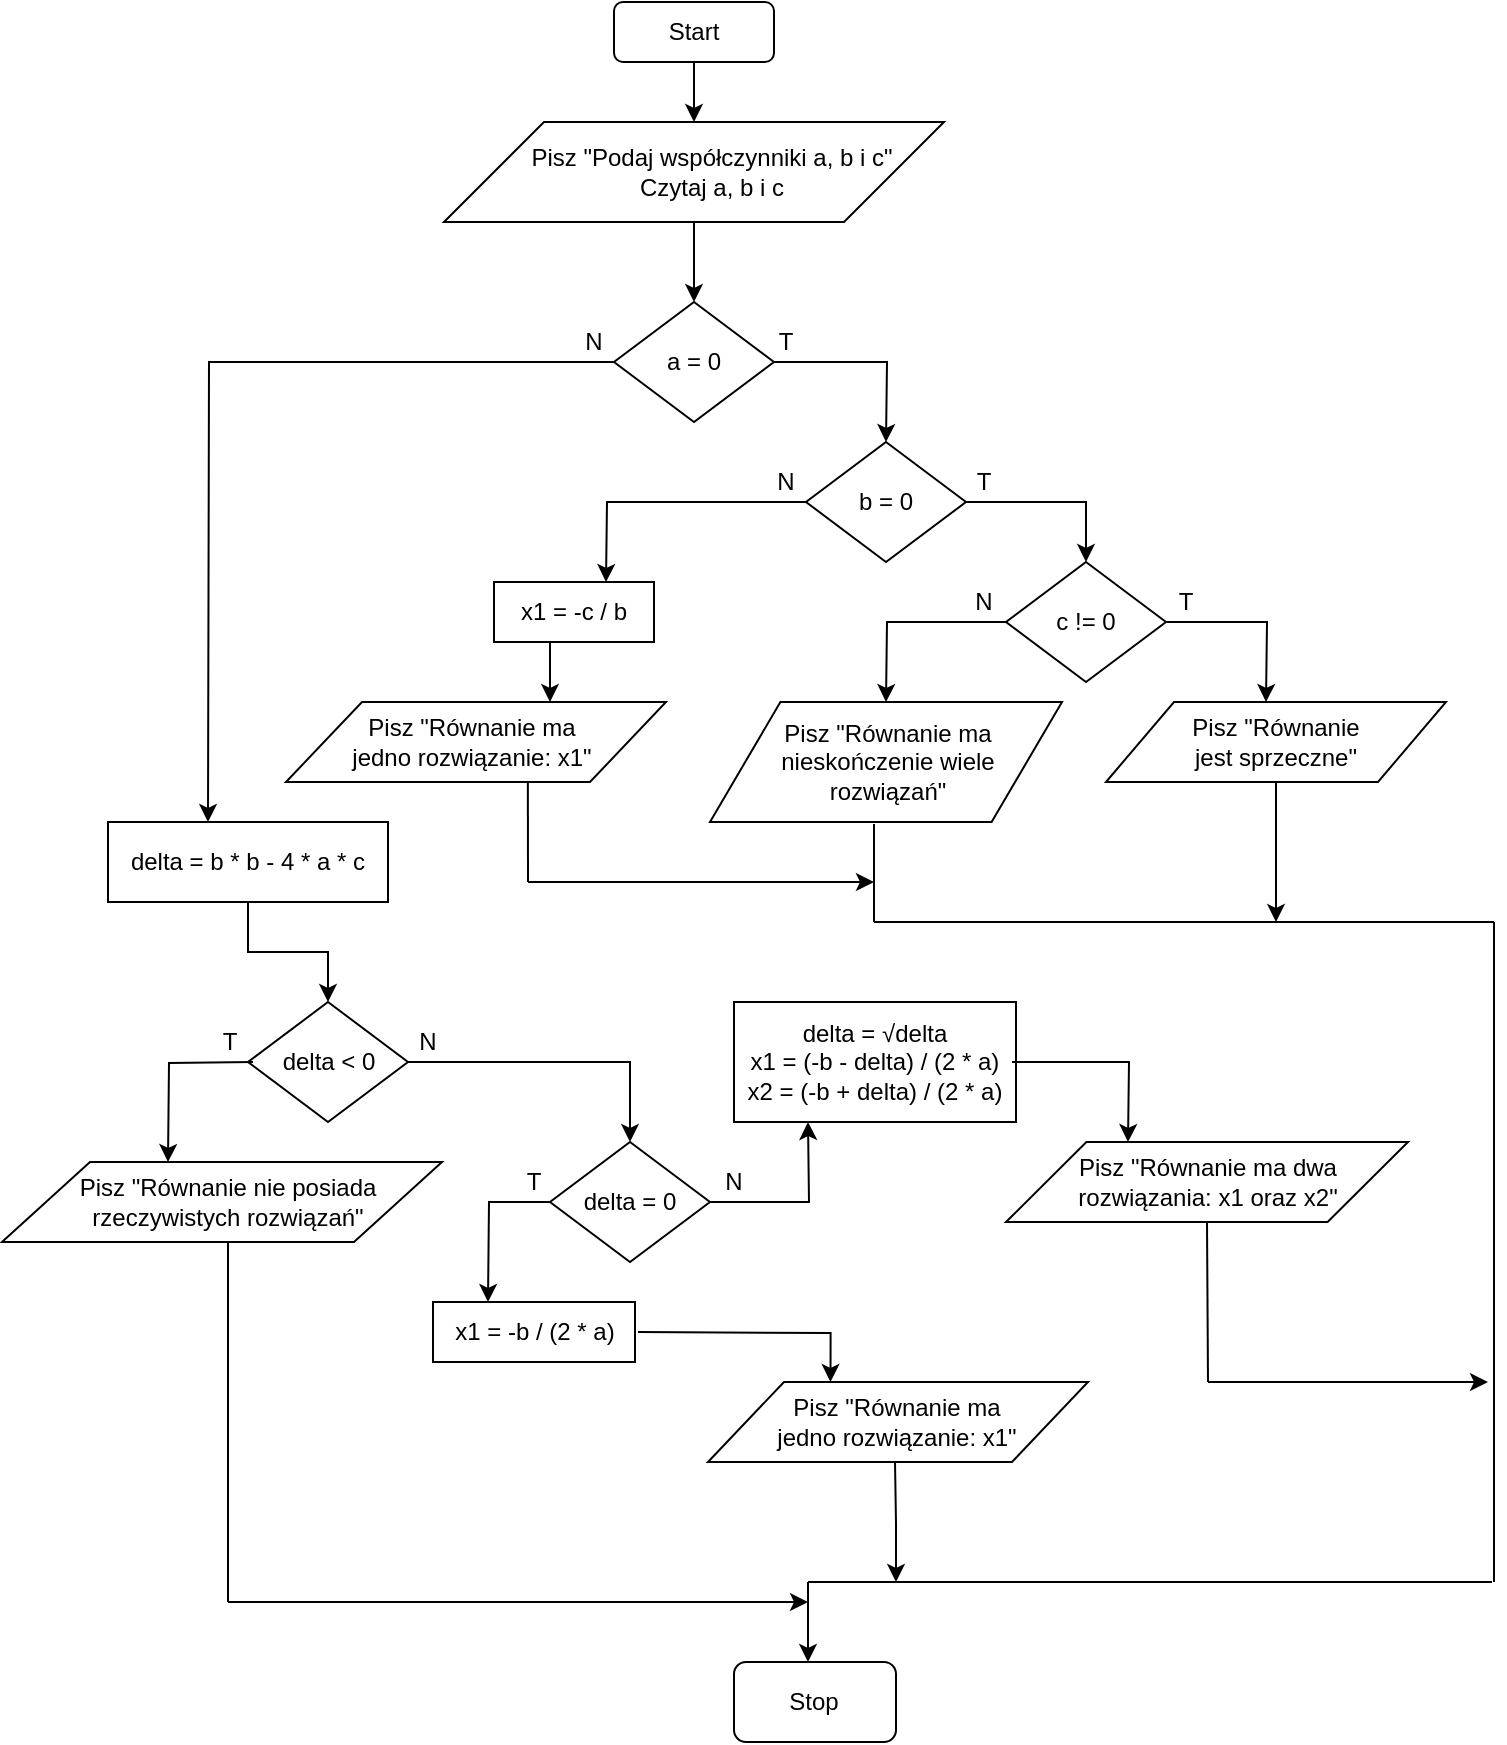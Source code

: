 <mxfile version="12.7.9" type="device"><diagram id="uQDIpZnjQdluaYG1mCLY" name="Page-1"><mxGraphModel dx="840" dy="738" grid="1" gridSize="10" guides="1" tooltips="1" connect="1" arrows="1" fold="1" page="1" pageScale="1" pageWidth="827" pageHeight="1169" math="0" shadow="0"><root><mxCell id="0"/><mxCell id="1" parent="0"/><mxCell id="RWzA4BfyMszEk0CD-ZOg-1" value="" style="rounded=1;whiteSpace=wrap;html=1;" vertex="1" parent="1"><mxGeometry x="323" y="20" width="80" height="30" as="geometry"/></mxCell><mxCell id="RWzA4BfyMszEk0CD-ZOg-4" value="" style="edgeStyle=orthogonalEdgeStyle;rounded=0;orthogonalLoop=1;jettySize=auto;html=1;" edge="1" parent="1"><mxGeometry relative="1" as="geometry"><mxPoint x="363" y="80" as="targetPoint"/><mxPoint x="363" y="50" as="sourcePoint"/></mxGeometry></mxCell><mxCell id="RWzA4BfyMszEk0CD-ZOg-2" value="Start" style="text;html=1;strokeColor=none;fillColor=none;align=center;verticalAlign=middle;whiteSpace=wrap;rounded=0;" vertex="1" parent="1"><mxGeometry x="343" y="25" width="40" height="20" as="geometry"/></mxCell><mxCell id="RWzA4BfyMszEk0CD-ZOg-5" value="" style="shape=parallelogram;perimeter=parallelogramPerimeter;whiteSpace=wrap;html=1;" vertex="1" parent="1"><mxGeometry x="238" y="80" width="250" height="50" as="geometry"/></mxCell><mxCell id="RWzA4BfyMszEk0CD-ZOg-6" value="Pisz &quot;Podaj współczynniki a, b i c&quot;&lt;br&gt;Czytaj a, b i c" style="text;html=1;strokeColor=none;fillColor=none;align=center;verticalAlign=middle;whiteSpace=wrap;rounded=0;" vertex="1" parent="1"><mxGeometry x="277" y="85" width="190" height="40" as="geometry"/></mxCell><mxCell id="RWzA4BfyMszEk0CD-ZOg-12" value="" style="edgeStyle=orthogonalEdgeStyle;rounded=0;orthogonalLoop=1;jettySize=auto;html=1;" edge="1" parent="1" source="RWzA4BfyMszEk0CD-ZOg-7"><mxGeometry relative="1" as="geometry"><mxPoint x="459" y="240" as="targetPoint"/></mxGeometry></mxCell><mxCell id="RWzA4BfyMszEk0CD-ZOg-35" value="" style="edgeStyle=orthogonalEdgeStyle;rounded=0;orthogonalLoop=1;jettySize=auto;html=1;" edge="1" parent="1" source="RWzA4BfyMszEk0CD-ZOg-7"><mxGeometry relative="1" as="geometry"><mxPoint x="120" y="430" as="targetPoint"/></mxGeometry></mxCell><mxCell id="RWzA4BfyMszEk0CD-ZOg-7" value="" style="rhombus;whiteSpace=wrap;html=1;" vertex="1" parent="1"><mxGeometry x="323" y="170" width="80" height="60" as="geometry"/></mxCell><mxCell id="RWzA4BfyMszEk0CD-ZOg-8" value="" style="endArrow=classic;html=1;exitX=0.5;exitY=1;exitDx=0;exitDy=0;entryX=0.5;entryY=0;entryDx=0;entryDy=0;" edge="1" parent="1" source="RWzA4BfyMszEk0CD-ZOg-5" target="RWzA4BfyMszEk0CD-ZOg-7"><mxGeometry width="50" height="50" relative="1" as="geometry"><mxPoint x="329" y="370" as="sourcePoint"/><mxPoint x="379" y="320" as="targetPoint"/></mxGeometry></mxCell><mxCell id="RWzA4BfyMszEk0CD-ZOg-9" value="a = 0" style="text;html=1;strokeColor=none;fillColor=none;align=center;verticalAlign=middle;whiteSpace=wrap;rounded=0;" vertex="1" parent="1"><mxGeometry x="343" y="190" width="40" height="20" as="geometry"/></mxCell><mxCell id="RWzA4BfyMszEk0CD-ZOg-19" value="" style="edgeStyle=orthogonalEdgeStyle;rounded=0;orthogonalLoop=1;jettySize=auto;html=1;entryX=0.5;entryY=0;entryDx=0;entryDy=0;" edge="1" parent="1" source="RWzA4BfyMszEk0CD-ZOg-10" target="RWzA4BfyMszEk0CD-ZOg-15"><mxGeometry relative="1" as="geometry"><mxPoint x="579" y="270" as="targetPoint"/></mxGeometry></mxCell><mxCell id="RWzA4BfyMszEk0CD-ZOg-29" value="" style="edgeStyle=orthogonalEdgeStyle;rounded=0;orthogonalLoop=1;jettySize=auto;html=1;" edge="1" parent="1" source="RWzA4BfyMszEk0CD-ZOg-10"><mxGeometry relative="1" as="geometry"><mxPoint x="319" y="310" as="targetPoint"/></mxGeometry></mxCell><mxCell id="RWzA4BfyMszEk0CD-ZOg-10" value="" style="rhombus;whiteSpace=wrap;html=1;" vertex="1" parent="1"><mxGeometry x="419" y="240" width="80" height="60" as="geometry"/></mxCell><mxCell id="RWzA4BfyMszEk0CD-ZOg-11" value="b = 0" style="text;html=1;strokeColor=none;fillColor=none;align=center;verticalAlign=middle;whiteSpace=wrap;rounded=0;" vertex="1" parent="1"><mxGeometry x="439" y="260" width="40" height="20" as="geometry"/></mxCell><mxCell id="RWzA4BfyMszEk0CD-ZOg-20" value="" style="edgeStyle=orthogonalEdgeStyle;rounded=0;orthogonalLoop=1;jettySize=auto;html=1;" edge="1" parent="1" source="RWzA4BfyMszEk0CD-ZOg-15"><mxGeometry relative="1" as="geometry"><mxPoint x="649" y="370" as="targetPoint"/></mxGeometry></mxCell><mxCell id="RWzA4BfyMszEk0CD-ZOg-26" value="" style="edgeStyle=orthogonalEdgeStyle;rounded=0;orthogonalLoop=1;jettySize=auto;html=1;" edge="1" parent="1" source="RWzA4BfyMszEk0CD-ZOg-15"><mxGeometry relative="1" as="geometry"><mxPoint x="459" y="370" as="targetPoint"/></mxGeometry></mxCell><mxCell id="RWzA4BfyMszEk0CD-ZOg-15" value="" style="rhombus;whiteSpace=wrap;html=1;" vertex="1" parent="1"><mxGeometry x="519" y="300" width="80" height="60" as="geometry"/></mxCell><mxCell id="RWzA4BfyMszEk0CD-ZOg-16" value="T" style="text;html=1;strokeColor=none;fillColor=none;align=center;verticalAlign=middle;whiteSpace=wrap;rounded=0;" vertex="1" parent="1"><mxGeometry x="389" y="180" width="40" height="20" as="geometry"/></mxCell><mxCell id="RWzA4BfyMszEk0CD-ZOg-17" value="c != 0" style="text;html=1;strokeColor=none;fillColor=none;align=center;verticalAlign=middle;whiteSpace=wrap;rounded=0;" vertex="1" parent="1"><mxGeometry x="539" y="320" width="40" height="20" as="geometry"/></mxCell><mxCell id="RWzA4BfyMszEk0CD-ZOg-18" value="T" style="text;html=1;strokeColor=none;fillColor=none;align=center;verticalAlign=middle;whiteSpace=wrap;rounded=0;" vertex="1" parent="1"><mxGeometry x="488" y="250" width="40" height="20" as="geometry"/></mxCell><mxCell id="RWzA4BfyMszEk0CD-ZOg-21" value="" style="shape=parallelogram;perimeter=parallelogramPerimeter;whiteSpace=wrap;html=1;" vertex="1" parent="1"><mxGeometry x="569" y="370" width="170" height="40" as="geometry"/></mxCell><mxCell id="RWzA4BfyMszEk0CD-ZOg-22" value="Pisz &quot;Równanie jest sprzeczne&quot;" style="text;html=1;strokeColor=none;fillColor=none;align=center;verticalAlign=middle;whiteSpace=wrap;rounded=0;" vertex="1" parent="1"><mxGeometry x="604" y="375" width="100" height="30" as="geometry"/></mxCell><mxCell id="RWzA4BfyMszEk0CD-ZOg-23" value="T" style="text;html=1;strokeColor=none;fillColor=none;align=center;verticalAlign=middle;whiteSpace=wrap;rounded=0;" vertex="1" parent="1"><mxGeometry x="589" y="310" width="40" height="20" as="geometry"/></mxCell><mxCell id="RWzA4BfyMszEk0CD-ZOg-27" value="" style="shape=parallelogram;perimeter=parallelogramPerimeter;whiteSpace=wrap;html=1;" vertex="1" parent="1"><mxGeometry x="371" y="370" width="176" height="60" as="geometry"/></mxCell><mxCell id="RWzA4BfyMszEk0CD-ZOg-28" value="Pisz &quot;Równanie ma nieskończenie wiele rozwiązań&quot;" style="text;html=1;strokeColor=none;fillColor=none;align=center;verticalAlign=middle;whiteSpace=wrap;rounded=0;" vertex="1" parent="1"><mxGeometry x="389" y="375" width="142" height="50" as="geometry"/></mxCell><mxCell id="RWzA4BfyMszEk0CD-ZOg-30" value="" style="shape=parallelogram;perimeter=parallelogramPerimeter;whiteSpace=wrap;html=1;" vertex="1" parent="1"><mxGeometry x="159" y="370" width="190" height="40" as="geometry"/></mxCell><mxCell id="RWzA4BfyMszEk0CD-ZOg-31" value="Pisz &quot;Równanie ma jedno rozwiązanie: x1&quot;" style="text;html=1;strokeColor=none;fillColor=none;align=center;verticalAlign=middle;whiteSpace=wrap;rounded=0;" vertex="1" parent="1"><mxGeometry x="187" y="375" width="130" height="30" as="geometry"/></mxCell><mxCell id="RWzA4BfyMszEk0CD-ZOg-32" value="" style="rounded=0;whiteSpace=wrap;html=1;" vertex="1" parent="1"><mxGeometry x="263" y="310" width="80" height="30" as="geometry"/></mxCell><mxCell id="RWzA4BfyMszEk0CD-ZOg-33" value="x1 = -c / b" style="text;html=1;strokeColor=none;fillColor=none;align=center;verticalAlign=middle;whiteSpace=wrap;rounded=0;" vertex="1" parent="1"><mxGeometry x="273" y="315" width="60" height="20" as="geometry"/></mxCell><mxCell id="RWzA4BfyMszEk0CD-ZOg-34" value="" style="endArrow=classic;html=1;exitX=0.35;exitY=1.067;exitDx=0;exitDy=0;exitPerimeter=0;" edge="1" parent="1"><mxGeometry width="50" height="50" relative="1" as="geometry"><mxPoint x="291" y="340.01" as="sourcePoint"/><mxPoint x="291" y="370" as="targetPoint"/></mxGeometry></mxCell><mxCell id="RWzA4BfyMszEk0CD-ZOg-36" value="N" style="text;html=1;strokeColor=none;fillColor=none;align=center;verticalAlign=middle;whiteSpace=wrap;rounded=0;" vertex="1" parent="1"><mxGeometry x="389" y="250" width="40" height="20" as="geometry"/></mxCell><mxCell id="RWzA4BfyMszEk0CD-ZOg-38" value="N" style="text;html=1;strokeColor=none;fillColor=none;align=center;verticalAlign=middle;whiteSpace=wrap;rounded=0;" vertex="1" parent="1"><mxGeometry x="488" y="310" width="40" height="20" as="geometry"/></mxCell><mxCell id="RWzA4BfyMszEk0CD-ZOg-40" value="N" style="text;html=1;strokeColor=none;fillColor=none;align=center;verticalAlign=middle;whiteSpace=wrap;rounded=0;" vertex="1" parent="1"><mxGeometry x="293" y="180" width="40" height="20" as="geometry"/></mxCell><mxCell id="RWzA4BfyMszEk0CD-ZOg-47" value="" style="edgeStyle=orthogonalEdgeStyle;rounded=0;orthogonalLoop=1;jettySize=auto;html=1;" edge="1" parent="1" source="RWzA4BfyMszEk0CD-ZOg-42" target="RWzA4BfyMszEk0CD-ZOg-44"><mxGeometry relative="1" as="geometry"/></mxCell><mxCell id="RWzA4BfyMszEk0CD-ZOg-42" value="" style="rounded=0;whiteSpace=wrap;html=1;" vertex="1" parent="1"><mxGeometry x="70" y="430" width="140" height="40" as="geometry"/></mxCell><mxCell id="RWzA4BfyMszEk0CD-ZOg-43" value="delta = b * b - 4 * a * c" style="text;html=1;strokeColor=none;fillColor=none;align=center;verticalAlign=middle;whiteSpace=wrap;rounded=0;" vertex="1" parent="1"><mxGeometry x="80" y="440" width="120" height="20" as="geometry"/></mxCell><mxCell id="RWzA4BfyMszEk0CD-ZOg-51" value="" style="edgeStyle=orthogonalEdgeStyle;rounded=0;orthogonalLoop=1;jettySize=auto;html=1;" edge="1" parent="1" source="RWzA4BfyMszEk0CD-ZOg-44" target="RWzA4BfyMszEk0CD-ZOg-52"><mxGeometry relative="1" as="geometry"><mxPoint x="330" y="590" as="targetPoint"/></mxGeometry></mxCell><mxCell id="RWzA4BfyMszEk0CD-ZOg-44" value="" style="rhombus;whiteSpace=wrap;html=1;" vertex="1" parent="1"><mxGeometry x="140" y="520" width="80" height="60" as="geometry"/></mxCell><mxCell id="RWzA4BfyMszEk0CD-ZOg-48" value="" style="edgeStyle=orthogonalEdgeStyle;rounded=0;orthogonalLoop=1;jettySize=auto;html=1;" edge="1" parent="1"><mxGeometry relative="1" as="geometry"><mxPoint x="100" y="600" as="targetPoint"/><mxPoint x="142.5" y="550" as="sourcePoint"/></mxGeometry></mxCell><mxCell id="RWzA4BfyMszEk0CD-ZOg-45" value="delta &amp;lt; 0" style="text;html=1;strokeColor=none;fillColor=none;align=center;verticalAlign=middle;whiteSpace=wrap;rounded=0;" vertex="1" parent="1"><mxGeometry x="150.5" y="540" width="59" height="20" as="geometry"/></mxCell><mxCell id="RWzA4BfyMszEk0CD-ZOg-49" value="" style="shape=parallelogram;perimeter=parallelogramPerimeter;whiteSpace=wrap;html=1;" vertex="1" parent="1"><mxGeometry x="17" y="600" width="220" height="40" as="geometry"/></mxCell><mxCell id="RWzA4BfyMszEk0CD-ZOg-50" value="Pisz &quot;Równanie nie posiada rzeczywistych rozwiązań&quot;" style="text;html=1;strokeColor=none;fillColor=none;align=center;verticalAlign=middle;whiteSpace=wrap;rounded=0;" vertex="1" parent="1"><mxGeometry x="50" y="600" width="160" height="40" as="geometry"/></mxCell><mxCell id="RWzA4BfyMszEk0CD-ZOg-56" value="" style="edgeStyle=orthogonalEdgeStyle;rounded=0;orthogonalLoop=1;jettySize=auto;html=1;" edge="1" parent="1" source="RWzA4BfyMszEk0CD-ZOg-52"><mxGeometry relative="1" as="geometry"><mxPoint x="260" y="670" as="targetPoint"/></mxGeometry></mxCell><mxCell id="RWzA4BfyMszEk0CD-ZOg-58" value="" style="edgeStyle=orthogonalEdgeStyle;rounded=0;orthogonalLoop=1;jettySize=auto;html=1;" edge="1" parent="1" source="RWzA4BfyMszEk0CD-ZOg-52"><mxGeometry relative="1" as="geometry"><mxPoint x="420" y="580" as="targetPoint"/></mxGeometry></mxCell><mxCell id="RWzA4BfyMszEk0CD-ZOg-52" value="" style="rhombus;whiteSpace=wrap;html=1;" vertex="1" parent="1"><mxGeometry x="291" y="590" width="80" height="60" as="geometry"/></mxCell><mxCell id="RWzA4BfyMszEk0CD-ZOg-53" value="delta = 0" style="text;html=1;strokeColor=none;fillColor=none;align=center;verticalAlign=middle;whiteSpace=wrap;rounded=0;" vertex="1" parent="1"><mxGeometry x="306" y="610" width="50" height="20" as="geometry"/></mxCell><mxCell id="RWzA4BfyMszEk0CD-ZOg-54" value="T" style="text;html=1;strokeColor=none;fillColor=none;align=center;verticalAlign=middle;whiteSpace=wrap;rounded=0;" vertex="1" parent="1"><mxGeometry x="110.5" y="530" width="40" height="20" as="geometry"/></mxCell><mxCell id="RWzA4BfyMszEk0CD-ZOg-55" value="N" style="text;html=1;strokeColor=none;fillColor=none;align=center;verticalAlign=middle;whiteSpace=wrap;rounded=0;" vertex="1" parent="1"><mxGeometry x="209.5" y="530" width="40" height="20" as="geometry"/></mxCell><mxCell id="RWzA4BfyMszEk0CD-ZOg-57" value="T" style="text;html=1;strokeColor=none;fillColor=none;align=center;verticalAlign=middle;whiteSpace=wrap;rounded=0;" vertex="1" parent="1"><mxGeometry x="263" y="600" width="40" height="20" as="geometry"/></mxCell><mxCell id="RWzA4BfyMszEk0CD-ZOg-59" value="" style="shape=parallelogram;perimeter=parallelogramPerimeter;whiteSpace=wrap;html=1;" vertex="1" parent="1"><mxGeometry x="519" y="590" width="201" height="40" as="geometry"/></mxCell><mxCell id="RWzA4BfyMszEk0CD-ZOg-60" value="Pisz &quot;Równanie ma dwa rozwiązania: x1 oraz x2&quot;" style="text;html=1;strokeColor=none;fillColor=none;align=center;verticalAlign=middle;whiteSpace=wrap;rounded=0;" vertex="1" parent="1"><mxGeometry x="549.5" y="590" width="140" height="40" as="geometry"/></mxCell><mxCell id="RWzA4BfyMszEk0CD-ZOg-61" value="" style="rounded=0;whiteSpace=wrap;html=1;" vertex="1" parent="1"><mxGeometry x="383" y="520" width="141" height="60" as="geometry"/></mxCell><mxCell id="RWzA4BfyMszEk0CD-ZOg-72" value="" style="edgeStyle=orthogonalEdgeStyle;rounded=0;orthogonalLoop=1;jettySize=auto;html=1;" edge="1" parent="1" source="RWzA4BfyMszEk0CD-ZOg-62"><mxGeometry relative="1" as="geometry"><mxPoint x="580" y="590" as="targetPoint"/></mxGeometry></mxCell><mxCell id="RWzA4BfyMszEk0CD-ZOg-62" value="delta =&amp;nbsp;√delta&lt;br&gt;x1 = (-b - delta) / (2 * a)&lt;br&gt;x2 = (-b + delta) / (2 * a)" style="text;html=1;strokeColor=none;fillColor=none;align=center;verticalAlign=middle;whiteSpace=wrap;rounded=0;" vertex="1" parent="1"><mxGeometry x="385" y="525" width="137" height="50" as="geometry"/></mxCell><mxCell id="RWzA4BfyMszEk0CD-ZOg-64" value="" style="rounded=0;whiteSpace=wrap;html=1;" vertex="1" parent="1"><mxGeometry x="232.5" y="670" width="101" height="30" as="geometry"/></mxCell><mxCell id="RWzA4BfyMszEk0CD-ZOg-76" value="" style="edgeStyle=orthogonalEdgeStyle;rounded=0;orthogonalLoop=1;jettySize=auto;html=1;entryX=0.25;entryY=0;entryDx=0;entryDy=0;" edge="1" parent="1" target="RWzA4BfyMszEk0CD-ZOg-75"><mxGeometry relative="1" as="geometry"><mxPoint x="468.5" y="690" as="targetPoint"/><mxPoint x="335" y="685" as="sourcePoint"/></mxGeometry></mxCell><mxCell id="RWzA4BfyMszEk0CD-ZOg-67" value="x1 = -b / (2 * a)" style="text;html=1;strokeColor=none;fillColor=none;align=center;verticalAlign=middle;whiteSpace=wrap;rounded=0;" vertex="1" parent="1"><mxGeometry x="239.5" y="675" width="87" height="20" as="geometry"/></mxCell><mxCell id="RWzA4BfyMszEk0CD-ZOg-74" value="" style="shape=parallelogram;perimeter=parallelogramPerimeter;whiteSpace=wrap;html=1;" vertex="1" parent="1"><mxGeometry x="370" y="710" width="190" height="40" as="geometry"/></mxCell><mxCell id="RWzA4BfyMszEk0CD-ZOg-97" value="" style="edgeStyle=orthogonalEdgeStyle;rounded=0;orthogonalLoop=1;jettySize=auto;html=1;" edge="1" parent="1"><mxGeometry relative="1" as="geometry"><mxPoint x="464" y="810" as="targetPoint"/><mxPoint x="463.5" y="750" as="sourcePoint"/></mxGeometry></mxCell><mxCell id="RWzA4BfyMszEk0CD-ZOg-75" value="Pisz &quot;Równanie ma jedno rozwiązanie: x1&quot;" style="text;html=1;strokeColor=none;fillColor=none;align=center;verticalAlign=middle;whiteSpace=wrap;rounded=0;" vertex="1" parent="1"><mxGeometry x="398" y="710" width="133" height="40" as="geometry"/></mxCell><mxCell id="RWzA4BfyMszEk0CD-ZOg-80" value="" style="endArrow=none;html=1;entryX=0.466;entryY=1.083;entryDx=0;entryDy=0;entryPerimeter=0;" edge="1" parent="1"><mxGeometry width="50" height="50" relative="1" as="geometry"><mxPoint x="453" y="480" as="sourcePoint"/><mxPoint x="453.016" y="430.98" as="targetPoint"/></mxGeometry></mxCell><mxCell id="RWzA4BfyMszEk0CD-ZOg-83" value="" style="endArrow=classic;html=1;exitX=0.5;exitY=1;exitDx=0;exitDy=0;" edge="1" parent="1" source="RWzA4BfyMszEk0CD-ZOg-21"><mxGeometry width="50" height="50" relative="1" as="geometry"><mxPoint x="380" y="570" as="sourcePoint"/><mxPoint x="654" y="480" as="targetPoint"/></mxGeometry></mxCell><mxCell id="RWzA4BfyMszEk0CD-ZOg-85" value="" style="endArrow=none;html=1;entryX=0.647;entryY=1;entryDx=0;entryDy=0;entryPerimeter=0;" edge="1" parent="1"><mxGeometry width="50" height="50" relative="1" as="geometry"><mxPoint x="280" y="460" as="sourcePoint"/><mxPoint x="279.93" y="410" as="targetPoint"/></mxGeometry></mxCell><mxCell id="RWzA4BfyMszEk0CD-ZOg-86" value="" style="endArrow=classic;html=1;" edge="1" parent="1"><mxGeometry width="50" height="50" relative="1" as="geometry"><mxPoint x="280" y="460" as="sourcePoint"/><mxPoint x="453" y="460" as="targetPoint"/></mxGeometry></mxCell><mxCell id="RWzA4BfyMszEk0CD-ZOg-87" value="" style="endArrow=none;html=1;" edge="1" parent="1"><mxGeometry width="50" height="50" relative="1" as="geometry"><mxPoint x="453" y="480" as="sourcePoint"/><mxPoint x="763" y="480" as="targetPoint"/></mxGeometry></mxCell><mxCell id="RWzA4BfyMszEk0CD-ZOg-88" value="" style="endArrow=none;html=1;" edge="1" parent="1"><mxGeometry width="50" height="50" relative="1" as="geometry"><mxPoint x="763" y="810" as="sourcePoint"/><mxPoint x="763" y="480" as="targetPoint"/></mxGeometry></mxCell><mxCell id="RWzA4BfyMszEk0CD-ZOg-89" value="N" style="text;html=1;strokeColor=none;fillColor=none;align=center;verticalAlign=middle;whiteSpace=wrap;rounded=0;" vertex="1" parent="1"><mxGeometry x="363" y="600" width="40" height="20" as="geometry"/></mxCell><mxCell id="RWzA4BfyMszEk0CD-ZOg-90" value="" style="endArrow=none;html=1;" edge="1" parent="1"><mxGeometry width="50" height="50" relative="1" as="geometry"><mxPoint x="420" y="810" as="sourcePoint"/><mxPoint x="762" y="810" as="targetPoint"/></mxGeometry></mxCell><mxCell id="RWzA4BfyMszEk0CD-ZOg-91" value="" style="endArrow=classic;html=1;" edge="1" parent="1"><mxGeometry width="50" height="50" relative="1" as="geometry"><mxPoint x="420" y="810" as="sourcePoint"/><mxPoint x="420" y="850" as="targetPoint"/></mxGeometry></mxCell><mxCell id="RWzA4BfyMszEk0CD-ZOg-92" value="" style="rounded=1;whiteSpace=wrap;html=1;" vertex="1" parent="1"><mxGeometry x="383" y="850" width="81" height="40" as="geometry"/></mxCell><mxCell id="RWzA4BfyMszEk0CD-ZOg-93" value="Stop" style="text;html=1;strokeColor=none;fillColor=none;align=center;verticalAlign=middle;whiteSpace=wrap;rounded=0;" vertex="1" parent="1"><mxGeometry x="403" y="860" width="40" height="20" as="geometry"/></mxCell><mxCell id="RWzA4BfyMszEk0CD-ZOg-95" value="" style="endArrow=none;html=1;exitX=0.5;exitY=1;exitDx=0;exitDy=0;" edge="1" parent="1" source="RWzA4BfyMszEk0CD-ZOg-50"><mxGeometry width="50" height="50" relative="1" as="geometry"><mxPoint x="380" y="670" as="sourcePoint"/><mxPoint x="130" y="820" as="targetPoint"/></mxGeometry></mxCell><mxCell id="RWzA4BfyMszEk0CD-ZOg-96" value="" style="endArrow=classic;html=1;" edge="1" parent="1"><mxGeometry width="50" height="50" relative="1" as="geometry"><mxPoint x="130" y="820" as="sourcePoint"/><mxPoint x="420" y="820" as="targetPoint"/></mxGeometry></mxCell><mxCell id="RWzA4BfyMszEk0CD-ZOg-99" value="" style="endArrow=none;html=1;entryX=0.5;entryY=1;entryDx=0;entryDy=0;" edge="1" parent="1" target="RWzA4BfyMszEk0CD-ZOg-60"><mxGeometry width="50" height="50" relative="1" as="geometry"><mxPoint x="620" y="710" as="sourcePoint"/><mxPoint x="430" y="620" as="targetPoint"/></mxGeometry></mxCell><mxCell id="RWzA4BfyMszEk0CD-ZOg-100" value="" style="endArrow=classic;html=1;" edge="1" parent="1"><mxGeometry width="50" height="50" relative="1" as="geometry"><mxPoint x="620" y="710" as="sourcePoint"/><mxPoint x="760" y="710" as="targetPoint"/></mxGeometry></mxCell></root></mxGraphModel></diagram></mxfile>